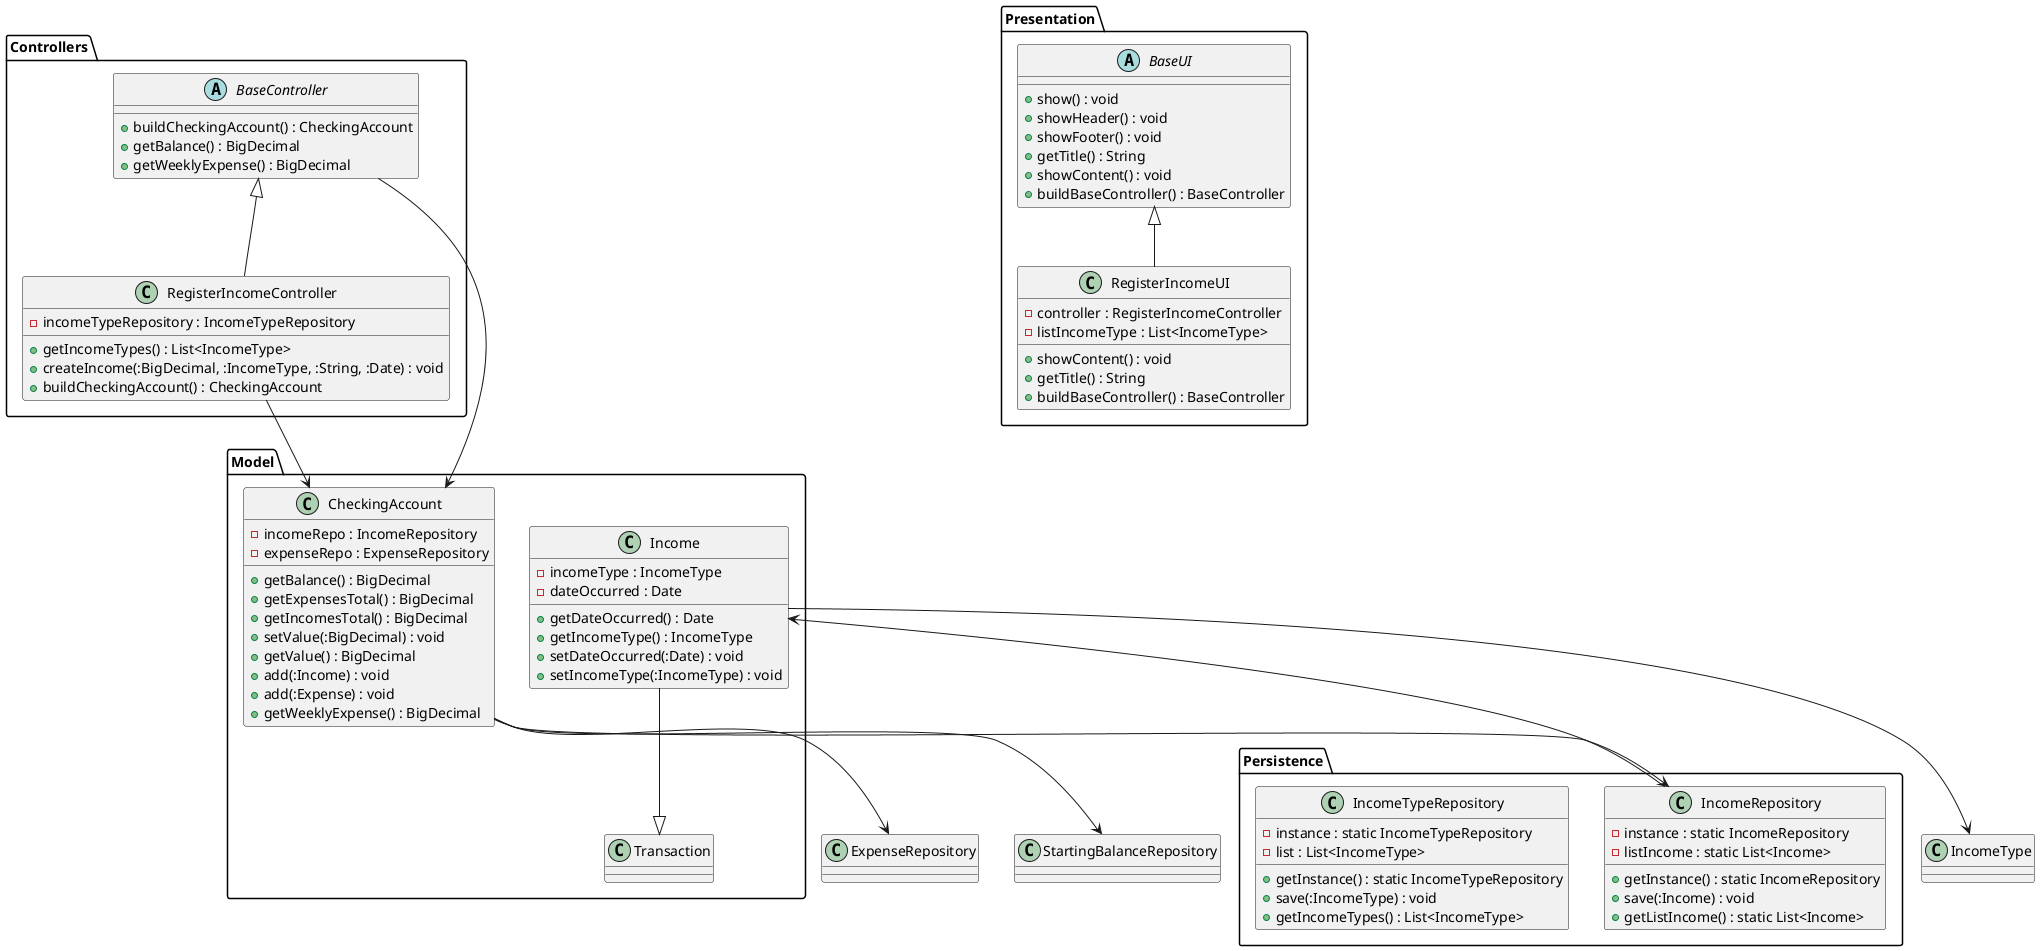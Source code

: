 @startuml

package Controllers {
    abstract class BaseController {
        + buildCheckingAccount() : CheckingAccount
        + getBalance() : BigDecimal
        + getWeeklyExpense() : BigDecimal
    }

    class RegisterIncomeController {
        - incomeTypeRepository : IncomeTypeRepository
        + getIncomeTypes() : List<IncomeType>
        + createIncome(:BigDecimal, :IncomeType, :String, :Date) : void
        + buildCheckingAccount() : CheckingAccount
    }

    BaseController <|-- RegisterIncomeController
}

package Presentation {
    abstract class BaseUI {
        + show() : void
        + showHeader() : void
        + showFooter() : void
        + getTitle() : String
        + showContent() : void
        + buildBaseController() : BaseController
    }

    class RegisterIncomeUI {
        - controller : RegisterIncomeController
        - listIncomeType : List<IncomeType>
        + showContent() : void
        + getTitle() : String
        + buildBaseController() : BaseController
    }

    BaseUI <|-- RegisterIncomeUI
}

package Model {
    class CheckingAccount {
        - incomeRepo : IncomeRepository
        - expenseRepo : ExpenseRepository
        + getBalance() : BigDecimal
        + getExpensesTotal() : BigDecimal
        + getIncomesTotal() : BigDecimal
        + setValue(:BigDecimal) : void
        + getValue() : BigDecimal
        + add(:Income) : void
        + add(:Expense) : void
        + getWeeklyExpense() : BigDecimal
    }

    class Income {
        - incomeType : IncomeType
        - dateOccurred : Date
        + getDateOccurred() : Date
        + getIncomeType() : IncomeType
        + setDateOccurred(:Date) : void
        + setIncomeType(:IncomeType) : void
    }

    Income --|> Transaction
}

package Persistence {
    class IncomeRepository {
        - instance : static IncomeRepository
        - listIncome : static List<Income>
        + getInstance() : static IncomeRepository
        + save(:Income) : void
        + getListIncome() : static List<Income>
    }

    class IncomeTypeRepository {
        - instance : static IncomeTypeRepository
        - list : List<IncomeType>
        + getInstance() : static IncomeTypeRepository
        + save(:IncomeType) : void
        + getIncomeTypes() : List<IncomeType>
    }
}

BaseController --> CheckingAccount
RegisterIncomeController --> CheckingAccount
CheckingAccount --> IncomeRepository
CheckingAccount --> ExpenseRepository
CheckingAccount --> StartingBalanceRepository
Income --> IncomeType
IncomeRepository --> Income

@enduml


